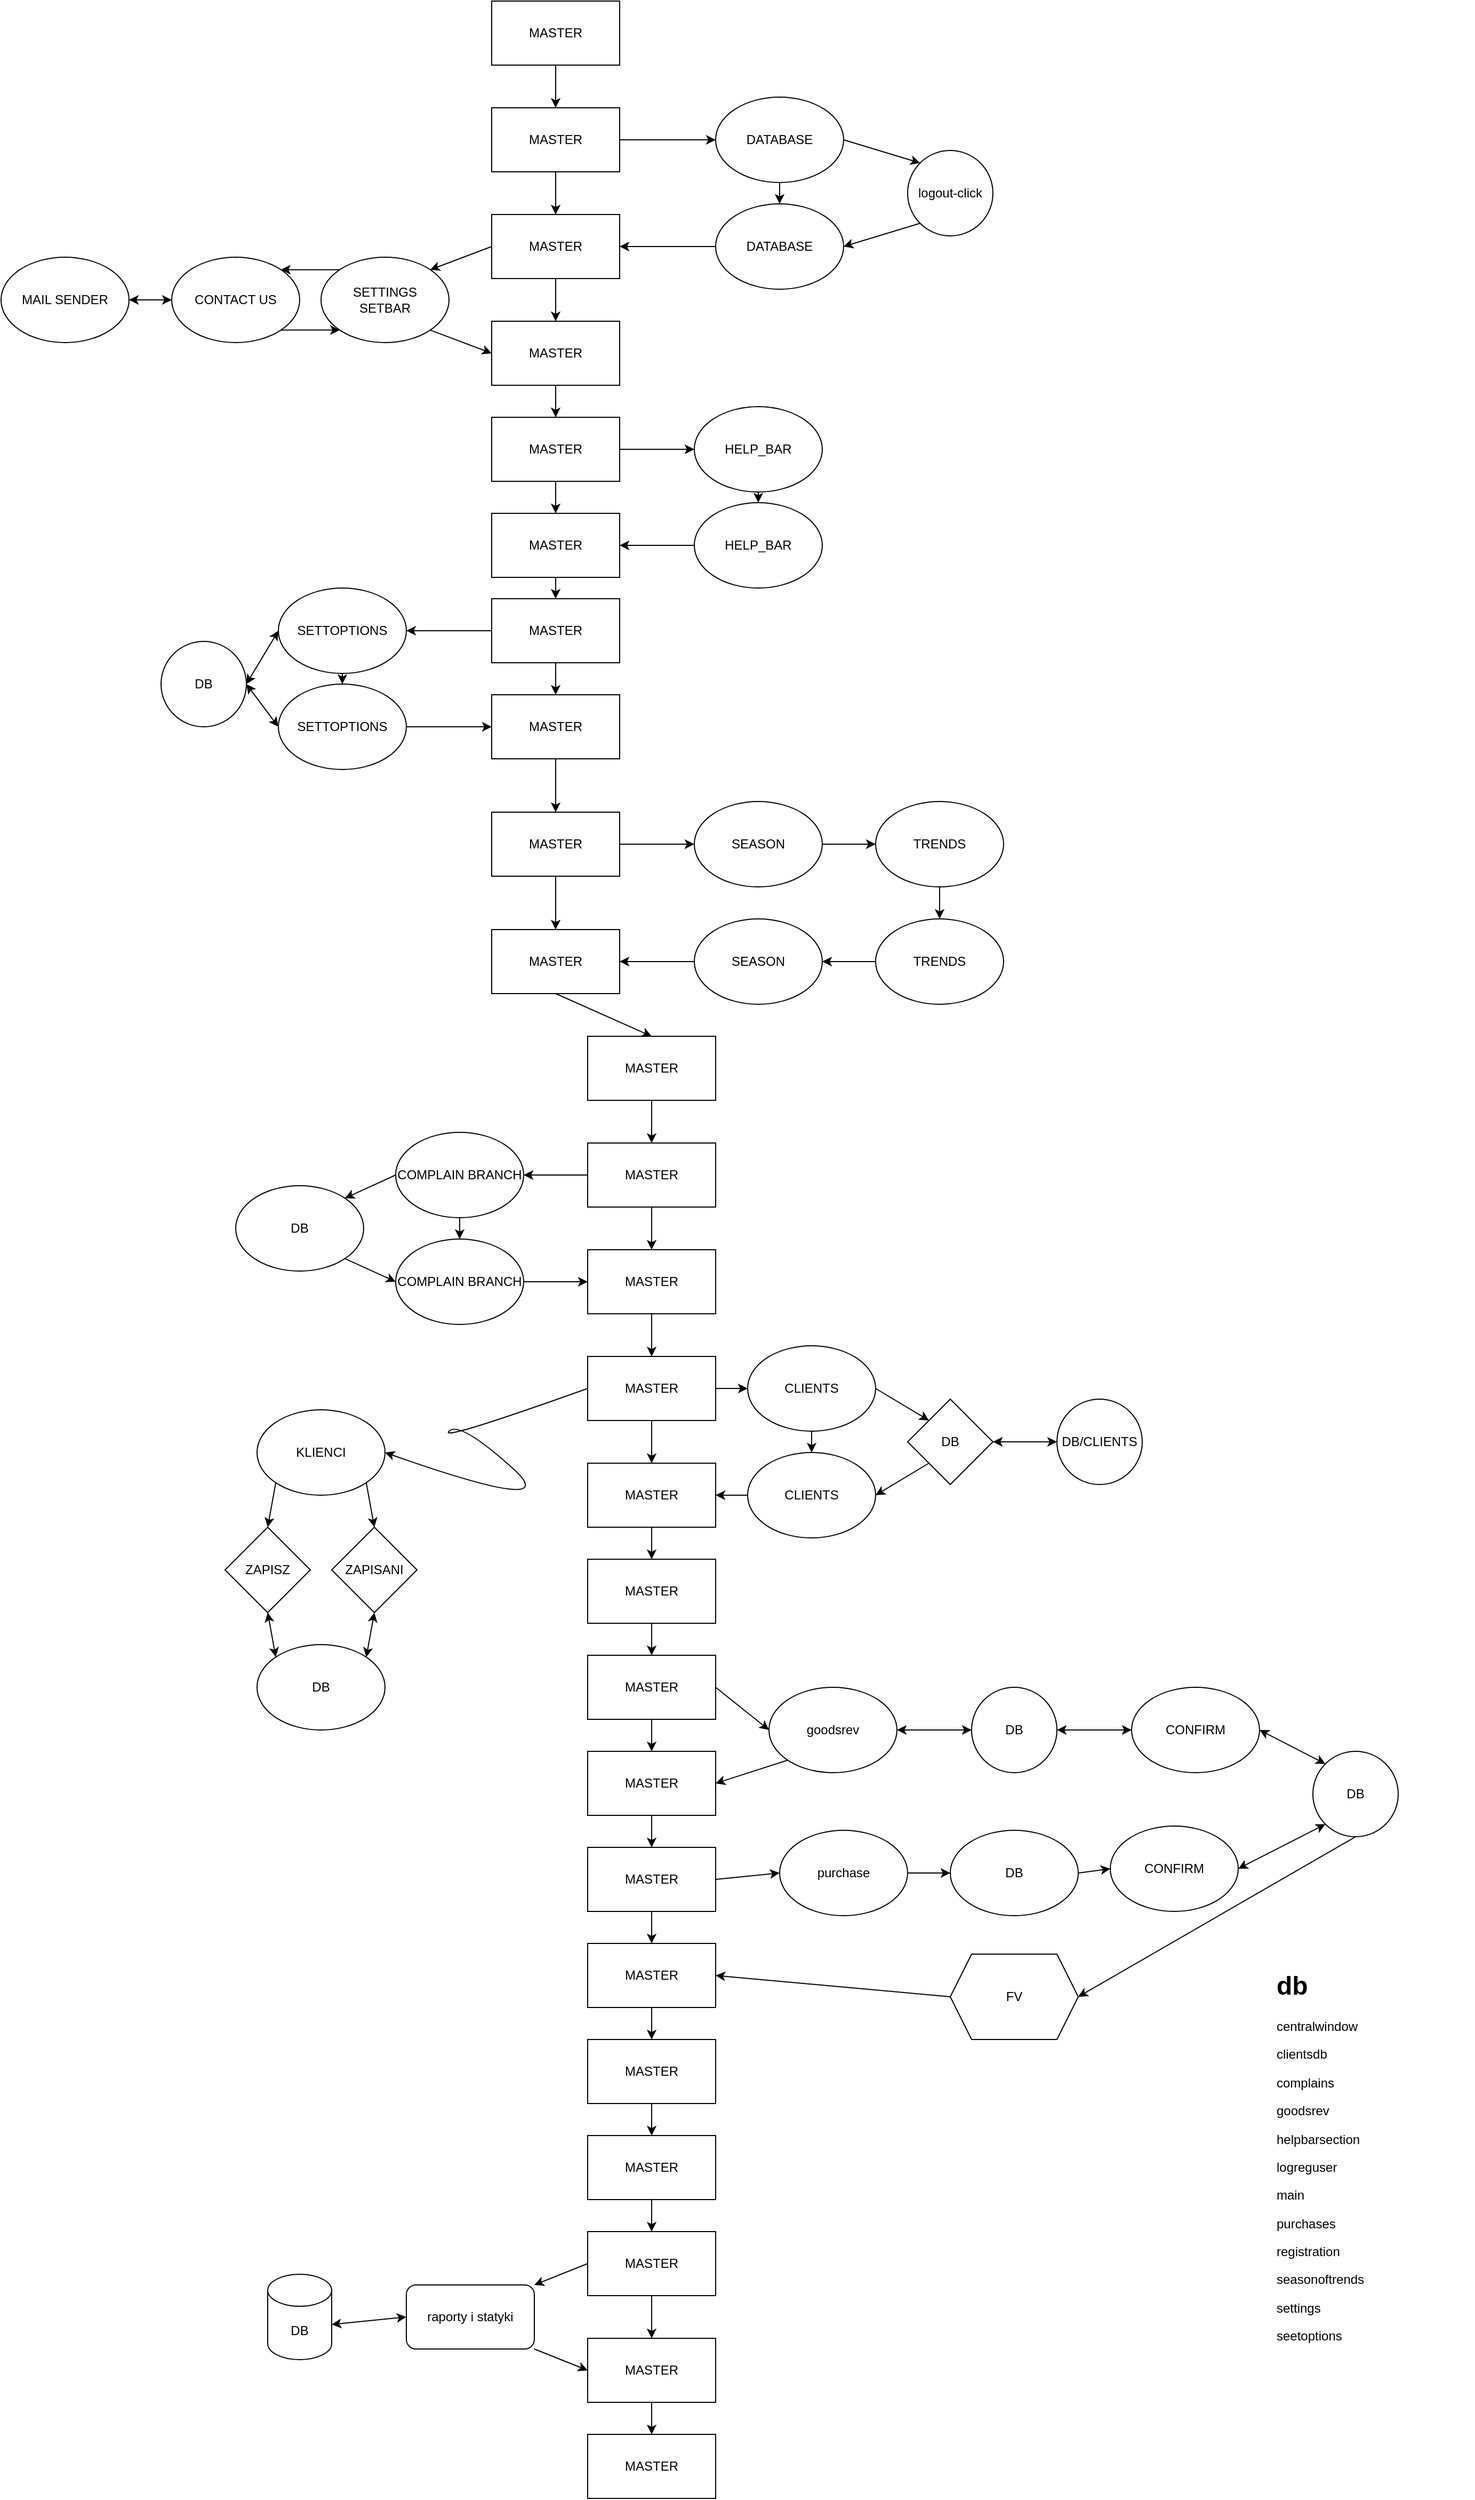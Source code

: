 <mxfile>
    <diagram id="oY0FXj-dNBYfwEyEiE-z" name="Page-1">
        <mxGraphModel dx="1971" dy="648" grid="1" gridSize="10" guides="1" tooltips="1" connect="1" arrows="1" fold="1" page="1" pageScale="1" pageWidth="827" pageHeight="1169" math="0" shadow="0">
            <root>
                <mxCell id="0"/>
                <mxCell id="1" parent="0"/>
                <mxCell id="2" value="MASTER" style="rounded=0;whiteSpace=wrap;html=1;" parent="1" vertex="1">
                    <mxGeometry x="320" y="40" width="120" height="60" as="geometry"/>
                </mxCell>
                <mxCell id="3" value="MASTER" style="rounded=0;whiteSpace=wrap;html=1;" parent="1" vertex="1">
                    <mxGeometry x="320" y="140" width="120" height="60" as="geometry"/>
                </mxCell>
                <mxCell id="4" value="MASTER" style="rounded=0;whiteSpace=wrap;html=1;" parent="1" vertex="1">
                    <mxGeometry x="320" y="240" width="120" height="60" as="geometry"/>
                </mxCell>
                <mxCell id="5" value="" style="endArrow=classic;html=1;exitX=0.5;exitY=1;exitDx=0;exitDy=0;entryX=0.5;entryY=0;entryDx=0;entryDy=0;" parent="1" source="2" target="3" edge="1">
                    <mxGeometry width="50" height="50" relative="1" as="geometry">
                        <mxPoint x="390" y="170" as="sourcePoint"/>
                        <mxPoint x="440" y="120" as="targetPoint"/>
                    </mxGeometry>
                </mxCell>
                <mxCell id="6" value="" style="endArrow=classic;html=1;exitX=0.5;exitY=1;exitDx=0;exitDy=0;" parent="1" source="3" target="4" edge="1">
                    <mxGeometry width="50" height="50" relative="1" as="geometry">
                        <mxPoint x="390" y="170" as="sourcePoint"/>
                        <mxPoint x="440" y="120" as="targetPoint"/>
                    </mxGeometry>
                </mxCell>
                <mxCell id="7" value="DATABASE" style="ellipse;whiteSpace=wrap;html=1;" parent="1" vertex="1">
                    <mxGeometry x="530" y="130" width="120" height="80" as="geometry"/>
                </mxCell>
                <mxCell id="8" value="DATABASE" style="ellipse;whiteSpace=wrap;html=1;" parent="1" vertex="1">
                    <mxGeometry x="530" y="230" width="120" height="80" as="geometry"/>
                </mxCell>
                <mxCell id="9" value="" style="endArrow=classic;html=1;exitX=0.5;exitY=1;exitDx=0;exitDy=0;entryX=0.5;entryY=0;entryDx=0;entryDy=0;" parent="1" source="7" target="8" edge="1">
                    <mxGeometry width="50" height="50" relative="1" as="geometry">
                        <mxPoint x="390" y="270" as="sourcePoint"/>
                        <mxPoint x="440" y="220" as="targetPoint"/>
                    </mxGeometry>
                </mxCell>
                <mxCell id="10" value="" style="endArrow=classic;html=1;exitX=1;exitY=0.5;exitDx=0;exitDy=0;entryX=0;entryY=0.5;entryDx=0;entryDy=0;" parent="1" source="3" target="7" edge="1">
                    <mxGeometry width="50" height="50" relative="1" as="geometry">
                        <mxPoint x="390" y="270" as="sourcePoint"/>
                        <mxPoint x="440" y="220" as="targetPoint"/>
                    </mxGeometry>
                </mxCell>
                <mxCell id="11" value="logout-click" style="ellipse;whiteSpace=wrap;html=1;aspect=fixed;" parent="1" vertex="1">
                    <mxGeometry x="710" y="180" width="80" height="80" as="geometry"/>
                </mxCell>
                <mxCell id="12" value="" style="endArrow=classic;html=1;exitX=1;exitY=0.5;exitDx=0;exitDy=0;entryX=0;entryY=0;entryDx=0;entryDy=0;" parent="1" source="7" target="11" edge="1">
                    <mxGeometry width="50" height="50" relative="1" as="geometry">
                        <mxPoint x="390" y="300" as="sourcePoint"/>
                        <mxPoint x="440" y="250" as="targetPoint"/>
                    </mxGeometry>
                </mxCell>
                <mxCell id="13" value="MASTER" style="rounded=0;whiteSpace=wrap;html=1;" parent="1" vertex="1">
                    <mxGeometry x="320" y="340" width="120" height="60" as="geometry"/>
                </mxCell>
                <mxCell id="14" value="" style="endArrow=classic;html=1;exitX=0.5;exitY=1;exitDx=0;exitDy=0;entryX=0.5;entryY=0;entryDx=0;entryDy=0;" parent="1" source="4" target="13" edge="1">
                    <mxGeometry width="50" height="50" relative="1" as="geometry">
                        <mxPoint x="390" y="300" as="sourcePoint"/>
                        <mxPoint x="440" y="250" as="targetPoint"/>
                    </mxGeometry>
                </mxCell>
                <mxCell id="15" value="" style="endArrow=classic;html=1;exitX=0;exitY=1;exitDx=0;exitDy=0;entryX=1;entryY=0.5;entryDx=0;entryDy=0;" parent="1" source="11" target="8" edge="1">
                    <mxGeometry width="50" height="50" relative="1" as="geometry">
                        <mxPoint x="390" y="300" as="sourcePoint"/>
                        <mxPoint x="440" y="250" as="targetPoint"/>
                    </mxGeometry>
                </mxCell>
                <mxCell id="16" value="" style="endArrow=classic;html=1;exitX=0;exitY=0.5;exitDx=0;exitDy=0;entryX=1;entryY=0.5;entryDx=0;entryDy=0;" parent="1" source="8" target="4" edge="1">
                    <mxGeometry width="50" height="50" relative="1" as="geometry">
                        <mxPoint x="390" y="290" as="sourcePoint"/>
                        <mxPoint x="440" y="240" as="targetPoint"/>
                    </mxGeometry>
                </mxCell>
                <mxCell id="17" value="SETTINGS&lt;br&gt;SETBAR" style="ellipse;whiteSpace=wrap;html=1;" parent="1" vertex="1">
                    <mxGeometry x="160" y="280" width="120" height="80" as="geometry"/>
                </mxCell>
                <mxCell id="19" value="" style="endArrow=classic;html=1;exitX=0;exitY=0.5;exitDx=0;exitDy=0;entryX=1;entryY=0;entryDx=0;entryDy=0;" parent="1" source="4" target="17" edge="1">
                    <mxGeometry width="50" height="50" relative="1" as="geometry">
                        <mxPoint x="390" y="290" as="sourcePoint"/>
                        <mxPoint x="440" y="240" as="targetPoint"/>
                    </mxGeometry>
                </mxCell>
                <mxCell id="37" style="edgeStyle=none;html=1;entryX=1;entryY=0;entryDx=0;entryDy=0;exitX=0;exitY=0;exitDx=0;exitDy=0;" parent="1" source="17" target="35" edge="1">
                    <mxGeometry relative="1" as="geometry"/>
                </mxCell>
                <mxCell id="21" value="MASTER" style="rounded=0;whiteSpace=wrap;html=1;" parent="1" vertex="1">
                    <mxGeometry x="320" y="430" width="120" height="60" as="geometry"/>
                </mxCell>
                <mxCell id="22" value="MASTER" style="rounded=0;whiteSpace=wrap;html=1;" parent="1" vertex="1">
                    <mxGeometry x="320" y="520" width="120" height="60" as="geometry"/>
                </mxCell>
                <mxCell id="23" value="" style="endArrow=classic;html=1;exitX=0.5;exitY=1;exitDx=0;exitDy=0;entryX=0.5;entryY=0;entryDx=0;entryDy=0;" parent="1" source="21" target="22" edge="1">
                    <mxGeometry width="50" height="50" relative="1" as="geometry">
                        <mxPoint x="390" y="460" as="sourcePoint"/>
                        <mxPoint x="440" y="410" as="targetPoint"/>
                    </mxGeometry>
                </mxCell>
                <mxCell id="24" value="" style="endArrow=classic;html=1;exitX=0.5;exitY=1;exitDx=0;exitDy=0;entryX=0.5;entryY=0;entryDx=0;entryDy=0;" parent="1" source="13" target="21" edge="1">
                    <mxGeometry width="50" height="50" relative="1" as="geometry">
                        <mxPoint x="390" y="460" as="sourcePoint"/>
                        <mxPoint x="440" y="410" as="targetPoint"/>
                    </mxGeometry>
                </mxCell>
                <mxCell id="25" value="HELP_BAR" style="ellipse;whiteSpace=wrap;html=1;" parent="1" vertex="1">
                    <mxGeometry x="510" y="510" width="120" height="80" as="geometry"/>
                </mxCell>
                <mxCell id="26" value="HELP_BAR" style="ellipse;whiteSpace=wrap;html=1;" parent="1" vertex="1">
                    <mxGeometry x="510" y="420" width="120" height="80" as="geometry"/>
                </mxCell>
                <mxCell id="27" value="" style="endArrow=classic;html=1;exitX=1;exitY=0.5;exitDx=0;exitDy=0;entryX=0;entryY=0.5;entryDx=0;entryDy=0;" parent="1" source="21" target="26" edge="1">
                    <mxGeometry width="50" height="50" relative="1" as="geometry">
                        <mxPoint x="390" y="460" as="sourcePoint"/>
                        <mxPoint x="440" y="410" as="targetPoint"/>
                    </mxGeometry>
                </mxCell>
                <mxCell id="28" value="" style="endArrow=classic;html=1;exitX=0.5;exitY=1;exitDx=0;exitDy=0;entryX=0.5;entryY=0;entryDx=0;entryDy=0;" parent="1" source="26" target="25" edge="1">
                    <mxGeometry width="50" height="50" relative="1" as="geometry">
                        <mxPoint x="390" y="460" as="sourcePoint"/>
                        <mxPoint x="440" y="410" as="targetPoint"/>
                    </mxGeometry>
                </mxCell>
                <mxCell id="29" value="" style="endArrow=classic;html=1;exitX=1;exitY=1;exitDx=0;exitDy=0;entryX=0;entryY=0.5;entryDx=0;entryDy=0;" parent="1" source="17" target="13" edge="1">
                    <mxGeometry width="50" height="50" relative="1" as="geometry">
                        <mxPoint x="390" y="310" as="sourcePoint"/>
                        <mxPoint x="440" y="260" as="targetPoint"/>
                    </mxGeometry>
                </mxCell>
                <mxCell id="30" value="" style="endArrow=classic;html=1;exitX=0;exitY=0.5;exitDx=0;exitDy=0;entryX=1;entryY=0.5;entryDx=0;entryDy=0;" parent="1" source="25" target="22" edge="1">
                    <mxGeometry width="50" height="50" relative="1" as="geometry">
                        <mxPoint x="390" y="510" as="sourcePoint"/>
                        <mxPoint x="440" y="460" as="targetPoint"/>
                    </mxGeometry>
                </mxCell>
                <mxCell id="31" value="MASTER" style="rounded=0;whiteSpace=wrap;html=1;" parent="1" vertex="1">
                    <mxGeometry x="320" y="600" width="120" height="60" as="geometry"/>
                </mxCell>
                <mxCell id="32" value="MASTER" style="rounded=0;whiteSpace=wrap;html=1;" parent="1" vertex="1">
                    <mxGeometry x="320" y="690" width="120" height="60" as="geometry"/>
                </mxCell>
                <mxCell id="33" value="" style="endArrow=classic;html=1;exitX=0.5;exitY=1;exitDx=0;exitDy=0;entryX=0.5;entryY=0;entryDx=0;entryDy=0;" parent="1" source="22" target="31" edge="1">
                    <mxGeometry width="50" height="50" relative="1" as="geometry">
                        <mxPoint x="390" y="510" as="sourcePoint"/>
                        <mxPoint x="440" y="460" as="targetPoint"/>
                    </mxGeometry>
                </mxCell>
                <mxCell id="34" value="" style="endArrow=classic;html=1;exitX=0.5;exitY=1;exitDx=0;exitDy=0;entryX=0.5;entryY=0;entryDx=0;entryDy=0;" parent="1" source="31" target="32" edge="1">
                    <mxGeometry width="50" height="50" relative="1" as="geometry">
                        <mxPoint x="390" y="510" as="sourcePoint"/>
                        <mxPoint x="440" y="460" as="targetPoint"/>
                    </mxGeometry>
                </mxCell>
                <mxCell id="35" value="CONTACT US" style="ellipse;whiteSpace=wrap;html=1;" parent="1" vertex="1">
                    <mxGeometry x="20" y="280" width="120" height="80" as="geometry"/>
                </mxCell>
                <mxCell id="38" value="" style="endArrow=classic;html=1;exitX=1;exitY=1;exitDx=0;exitDy=0;entryX=0;entryY=1;entryDx=0;entryDy=0;" parent="1" source="35" target="17" edge="1">
                    <mxGeometry width="50" height="50" relative="1" as="geometry">
                        <mxPoint x="390" y="410" as="sourcePoint"/>
                        <mxPoint x="440" y="360" as="targetPoint"/>
                    </mxGeometry>
                </mxCell>
                <mxCell id="39" value="SETTOPTIONS" style="ellipse;whiteSpace=wrap;html=1;" parent="1" vertex="1">
                    <mxGeometry x="120" y="680" width="120" height="80" as="geometry"/>
                </mxCell>
                <mxCell id="40" value="SETTOPTIONS" style="ellipse;whiteSpace=wrap;html=1;" parent="1" vertex="1">
                    <mxGeometry x="120" y="590" width="120" height="80" as="geometry"/>
                </mxCell>
                <mxCell id="41" value="" style="endArrow=classic;html=1;exitX=0.5;exitY=1;exitDx=0;exitDy=0;" parent="1" source="32" edge="1">
                    <mxGeometry width="50" height="50" relative="1" as="geometry">
                        <mxPoint x="400" y="820" as="sourcePoint"/>
                        <mxPoint x="380" y="800" as="targetPoint"/>
                    </mxGeometry>
                </mxCell>
                <mxCell id="42" value="" style="endArrow=classic;html=1;exitX=1;exitY=0.5;exitDx=0;exitDy=0;entryX=0;entryY=0.5;entryDx=0;entryDy=0;" parent="1" source="39" target="32" edge="1">
                    <mxGeometry width="50" height="50" relative="1" as="geometry">
                        <mxPoint x="390" y="680" as="sourcePoint"/>
                        <mxPoint x="440" y="630" as="targetPoint"/>
                    </mxGeometry>
                </mxCell>
                <mxCell id="43" value="" style="endArrow=classic;html=1;entryX=0.5;entryY=0;entryDx=0;entryDy=0;exitX=0.5;exitY=1;exitDx=0;exitDy=0;" parent="1" source="40" target="39" edge="1">
                    <mxGeometry width="50" height="50" relative="1" as="geometry">
                        <mxPoint x="390" y="680" as="sourcePoint"/>
                        <mxPoint x="440" y="630" as="targetPoint"/>
                    </mxGeometry>
                </mxCell>
                <mxCell id="44" value="" style="endArrow=classic;html=1;exitX=0;exitY=0.5;exitDx=0;exitDy=0;entryX=1;entryY=0.5;entryDx=0;entryDy=0;" parent="1" source="31" target="40" edge="1">
                    <mxGeometry width="50" height="50" relative="1" as="geometry">
                        <mxPoint x="390" y="680" as="sourcePoint"/>
                        <mxPoint x="440" y="630" as="targetPoint"/>
                    </mxGeometry>
                </mxCell>
                <mxCell id="46" value="MASTER" style="rounded=0;whiteSpace=wrap;html=1;" parent="1" vertex="1">
                    <mxGeometry x="320" y="800" width="120" height="60" as="geometry"/>
                </mxCell>
                <mxCell id="47" value="SEASON" style="ellipse;whiteSpace=wrap;html=1;" parent="1" vertex="1">
                    <mxGeometry x="510" y="900" width="120" height="80" as="geometry"/>
                </mxCell>
                <mxCell id="48" value="SEASON" style="ellipse;whiteSpace=wrap;html=1;" parent="1" vertex="1">
                    <mxGeometry x="510" y="790" width="120" height="80" as="geometry"/>
                </mxCell>
                <mxCell id="49" value="TRENDS" style="ellipse;whiteSpace=wrap;html=1;" parent="1" vertex="1">
                    <mxGeometry x="680" y="790" width="120" height="80" as="geometry"/>
                </mxCell>
                <mxCell id="50" value="TRENDS" style="ellipse;whiteSpace=wrap;html=1;" parent="1" vertex="1">
                    <mxGeometry x="680" y="900" width="120" height="80" as="geometry"/>
                </mxCell>
                <mxCell id="51" value="MASTER" style="rounded=0;whiteSpace=wrap;html=1;" parent="1" vertex="1">
                    <mxGeometry x="320" y="910" width="120" height="60" as="geometry"/>
                </mxCell>
                <mxCell id="52" value="MASTER" style="rounded=0;whiteSpace=wrap;html=1;" parent="1" vertex="1">
                    <mxGeometry x="410" y="1010" width="120" height="60" as="geometry"/>
                </mxCell>
                <mxCell id="53" value="" style="endArrow=classic;html=1;entryX=1;entryY=0.5;entryDx=0;entryDy=0;exitX=0;exitY=0.5;exitDx=0;exitDy=0;" parent="1" source="47" target="51" edge="1">
                    <mxGeometry width="50" height="50" relative="1" as="geometry">
                        <mxPoint x="390" y="910" as="sourcePoint"/>
                        <mxPoint x="440" y="860" as="targetPoint"/>
                    </mxGeometry>
                </mxCell>
                <mxCell id="54" value="" style="endArrow=classic;html=1;exitX=0;exitY=0.5;exitDx=0;exitDy=0;entryX=1;entryY=0.5;entryDx=0;entryDy=0;" parent="1" source="50" target="47" edge="1">
                    <mxGeometry width="50" height="50" relative="1" as="geometry">
                        <mxPoint x="390" y="910" as="sourcePoint"/>
                        <mxPoint x="440" y="860" as="targetPoint"/>
                    </mxGeometry>
                </mxCell>
                <mxCell id="55" value="" style="endArrow=classic;html=1;entryX=0.5;entryY=0;entryDx=0;entryDy=0;exitX=0.5;exitY=1;exitDx=0;exitDy=0;" parent="1" source="49" target="50" edge="1">
                    <mxGeometry width="50" height="50" relative="1" as="geometry">
                        <mxPoint x="390" y="910" as="sourcePoint"/>
                        <mxPoint x="440" y="860" as="targetPoint"/>
                    </mxGeometry>
                </mxCell>
                <mxCell id="56" value="" style="endArrow=classic;html=1;exitX=1;exitY=0.5;exitDx=0;exitDy=0;entryX=0;entryY=0.5;entryDx=0;entryDy=0;" parent="1" source="48" target="49" edge="1">
                    <mxGeometry width="50" height="50" relative="1" as="geometry">
                        <mxPoint x="390" y="910" as="sourcePoint"/>
                        <mxPoint x="440" y="860" as="targetPoint"/>
                    </mxGeometry>
                </mxCell>
                <mxCell id="57" value="" style="endArrow=classic;html=1;exitX=0.5;exitY=1;exitDx=0;exitDy=0;entryX=0.5;entryY=0;entryDx=0;entryDy=0;" parent="1" source="51" target="52" edge="1">
                    <mxGeometry width="50" height="50" relative="1" as="geometry">
                        <mxPoint x="390" y="910" as="sourcePoint"/>
                        <mxPoint x="440" y="860" as="targetPoint"/>
                    </mxGeometry>
                </mxCell>
                <mxCell id="58" value="" style="endArrow=classic;html=1;exitX=1;exitY=0.5;exitDx=0;exitDy=0;entryX=0;entryY=0.5;entryDx=0;entryDy=0;" parent="1" source="46" target="48" edge="1">
                    <mxGeometry width="50" height="50" relative="1" as="geometry">
                        <mxPoint x="390" y="910" as="sourcePoint"/>
                        <mxPoint x="440" y="860" as="targetPoint"/>
                    </mxGeometry>
                </mxCell>
                <mxCell id="59" value="" style="endArrow=classic;html=1;exitX=0.5;exitY=1;exitDx=0;exitDy=0;entryX=0.5;entryY=0;entryDx=0;entryDy=0;" parent="1" source="46" target="51" edge="1">
                    <mxGeometry width="50" height="50" relative="1" as="geometry">
                        <mxPoint x="390" y="910" as="sourcePoint"/>
                        <mxPoint x="440" y="860" as="targetPoint"/>
                    </mxGeometry>
                </mxCell>
                <mxCell id="60" value="MASTER" style="rounded=0;whiteSpace=wrap;html=1;" parent="1" vertex="1">
                    <mxGeometry x="410" y="1110" width="120" height="60" as="geometry"/>
                </mxCell>
                <mxCell id="61" value="MASTER" style="rounded=0;whiteSpace=wrap;html=1;" parent="1" vertex="1">
                    <mxGeometry x="410" y="1210" width="120" height="60" as="geometry"/>
                </mxCell>
                <mxCell id="62" value="" style="endArrow=classic;html=1;exitX=0.5;exitY=1;exitDx=0;exitDy=0;entryX=0.5;entryY=0;entryDx=0;entryDy=0;" parent="1" source="52" target="60" edge="1">
                    <mxGeometry width="50" height="50" relative="1" as="geometry">
                        <mxPoint x="390" y="1060" as="sourcePoint"/>
                        <mxPoint x="440" y="1010" as="targetPoint"/>
                    </mxGeometry>
                </mxCell>
                <mxCell id="63" value="" style="endArrow=classic;html=1;exitX=0.5;exitY=1;exitDx=0;exitDy=0;entryX=0.5;entryY=0;entryDx=0;entryDy=0;" parent="1" source="60" target="61" edge="1">
                    <mxGeometry width="50" height="50" relative="1" as="geometry">
                        <mxPoint x="390" y="1060" as="sourcePoint"/>
                        <mxPoint x="440" y="1010" as="targetPoint"/>
                    </mxGeometry>
                </mxCell>
                <mxCell id="64" value="COMPLAIN BRANCH" style="ellipse;whiteSpace=wrap;html=1;" parent="1" vertex="1">
                    <mxGeometry x="230" y="1100" width="120" height="80" as="geometry"/>
                </mxCell>
                <mxCell id="65" value="COMPLAIN BRANCH" style="ellipse;whiteSpace=wrap;html=1;" parent="1" vertex="1">
                    <mxGeometry x="230" y="1200" width="120" height="80" as="geometry"/>
                </mxCell>
                <mxCell id="66" value="" style="endArrow=classic;html=1;exitX=0;exitY=0.5;exitDx=0;exitDy=0;entryX=1;entryY=0.5;entryDx=0;entryDy=0;" parent="1" source="60" target="64" edge="1">
                    <mxGeometry width="50" height="50" relative="1" as="geometry">
                        <mxPoint x="390" y="1060" as="sourcePoint"/>
                        <mxPoint x="440" y="1010" as="targetPoint"/>
                    </mxGeometry>
                </mxCell>
                <mxCell id="67" value="" style="endArrow=classic;html=1;exitX=0.5;exitY=1;exitDx=0;exitDy=0;entryX=0.5;entryY=0;entryDx=0;entryDy=0;" parent="1" source="64" target="65" edge="1">
                    <mxGeometry width="50" height="50" relative="1" as="geometry">
                        <mxPoint x="390" y="1060" as="sourcePoint"/>
                        <mxPoint x="440" y="1010" as="targetPoint"/>
                    </mxGeometry>
                </mxCell>
                <mxCell id="68" value="" style="endArrow=classic;html=1;exitX=1;exitY=0.5;exitDx=0;exitDy=0;entryX=0;entryY=0.5;entryDx=0;entryDy=0;" parent="1" source="65" target="61" edge="1">
                    <mxGeometry width="50" height="50" relative="1" as="geometry">
                        <mxPoint x="390" y="1060" as="sourcePoint"/>
                        <mxPoint x="440" y="1010" as="targetPoint"/>
                    </mxGeometry>
                </mxCell>
                <mxCell id="69" value="DB" style="ellipse;whiteSpace=wrap;html=1;" parent="1" vertex="1">
                    <mxGeometry x="80" y="1150" width="120" height="80" as="geometry"/>
                </mxCell>
                <mxCell id="70" value="" style="endArrow=classic;html=1;exitX=0;exitY=0.5;exitDx=0;exitDy=0;entryX=1;entryY=0;entryDx=0;entryDy=0;" parent="1" source="64" target="69" edge="1">
                    <mxGeometry width="50" height="50" relative="1" as="geometry">
                        <mxPoint x="390" y="1060" as="sourcePoint"/>
                        <mxPoint x="440" y="1010" as="targetPoint"/>
                    </mxGeometry>
                </mxCell>
                <mxCell id="71" value="" style="endArrow=classic;html=1;exitX=1;exitY=1;exitDx=0;exitDy=0;entryX=0;entryY=0.5;entryDx=0;entryDy=0;" parent="1" source="69" target="65" edge="1">
                    <mxGeometry width="50" height="50" relative="1" as="geometry">
                        <mxPoint x="390" y="1060" as="sourcePoint"/>
                        <mxPoint x="440" y="1010" as="targetPoint"/>
                    </mxGeometry>
                </mxCell>
                <mxCell id="72" value="MASTER" style="rounded=0;whiteSpace=wrap;html=1;" parent="1" vertex="1">
                    <mxGeometry x="410" y="1310" width="120" height="60" as="geometry"/>
                </mxCell>
                <mxCell id="73" value="" style="endArrow=classic;html=1;exitX=0.5;exitY=1;exitDx=0;exitDy=0;entryX=0.5;entryY=0;entryDx=0;entryDy=0;" parent="1" source="61" target="72" edge="1">
                    <mxGeometry width="50" height="50" relative="1" as="geometry">
                        <mxPoint x="390" y="1410" as="sourcePoint"/>
                        <mxPoint x="440" y="1360" as="targetPoint"/>
                    </mxGeometry>
                </mxCell>
                <mxCell id="74" value="MASTER" style="rounded=0;whiteSpace=wrap;html=1;" parent="1" vertex="1">
                    <mxGeometry x="410" y="1410" width="120" height="60" as="geometry"/>
                </mxCell>
                <mxCell id="75" value="" style="endArrow=classic;html=1;exitX=0.5;exitY=1;exitDx=0;exitDy=0;entryX=0.5;entryY=0;entryDx=0;entryDy=0;" parent="1" source="72" target="74" edge="1">
                    <mxGeometry width="50" height="50" relative="1" as="geometry">
                        <mxPoint x="390" y="1410" as="sourcePoint"/>
                        <mxPoint x="440" y="1360" as="targetPoint"/>
                    </mxGeometry>
                </mxCell>
                <mxCell id="76" value="CLIENTS" style="ellipse;whiteSpace=wrap;html=1;" parent="1" vertex="1">
                    <mxGeometry x="560" y="1300" width="120" height="80" as="geometry"/>
                </mxCell>
                <mxCell id="77" value="CLIENTS" style="ellipse;whiteSpace=wrap;html=1;" parent="1" vertex="1">
                    <mxGeometry x="560" y="1400" width="120" height="80" as="geometry"/>
                </mxCell>
                <mxCell id="78" value="" style="endArrow=classic;html=1;exitX=1;exitY=0.5;exitDx=0;exitDy=0;entryX=0;entryY=0.5;entryDx=0;entryDy=0;" parent="1" source="72" target="76" edge="1">
                    <mxGeometry width="50" height="50" relative="1" as="geometry">
                        <mxPoint x="390" y="1310" as="sourcePoint"/>
                        <mxPoint x="440" y="1260" as="targetPoint"/>
                    </mxGeometry>
                </mxCell>
                <mxCell id="79" value="" style="endArrow=classic;html=1;exitX=0.5;exitY=1;exitDx=0;exitDy=0;entryX=0.5;entryY=0;entryDx=0;entryDy=0;" parent="1" source="76" target="77" edge="1">
                    <mxGeometry width="50" height="50" relative="1" as="geometry">
                        <mxPoint x="390" y="1310" as="sourcePoint"/>
                        <mxPoint x="440" y="1260" as="targetPoint"/>
                    </mxGeometry>
                </mxCell>
                <mxCell id="80" value="" style="endArrow=classic;html=1;exitX=0;exitY=0.5;exitDx=0;exitDy=0;entryX=1;entryY=0.5;entryDx=0;entryDy=0;" parent="1" source="77" target="74" edge="1">
                    <mxGeometry width="50" height="50" relative="1" as="geometry">
                        <mxPoint x="390" y="1310" as="sourcePoint"/>
                        <mxPoint x="440" y="1260" as="targetPoint"/>
                    </mxGeometry>
                </mxCell>
                <mxCell id="81" value="DB" style="rhombus;whiteSpace=wrap;html=1;" parent="1" vertex="1">
                    <mxGeometry x="710" y="1350" width="80" height="80" as="geometry"/>
                </mxCell>
                <mxCell id="82" value="" style="endArrow=classic;html=1;exitX=1;exitY=0.5;exitDx=0;exitDy=0;entryX=0;entryY=0;entryDx=0;entryDy=0;" parent="1" source="76" target="81" edge="1">
                    <mxGeometry width="50" height="50" relative="1" as="geometry">
                        <mxPoint x="390" y="1310" as="sourcePoint"/>
                        <mxPoint x="440" y="1260" as="targetPoint"/>
                    </mxGeometry>
                </mxCell>
                <mxCell id="83" value="" style="endArrow=classic;html=1;exitX=0;exitY=1;exitDx=0;exitDy=0;entryX=1;entryY=0.5;entryDx=0;entryDy=0;" parent="1" source="81" target="77" edge="1">
                    <mxGeometry width="50" height="50" relative="1" as="geometry">
                        <mxPoint x="390" y="1310" as="sourcePoint"/>
                        <mxPoint x="440" y="1260" as="targetPoint"/>
                    </mxGeometry>
                </mxCell>
                <mxCell id="84" value="DB/CLIENTS" style="ellipse;whiteSpace=wrap;html=1;aspect=fixed;" parent="1" vertex="1">
                    <mxGeometry x="850" y="1350" width="80" height="80" as="geometry"/>
                </mxCell>
                <mxCell id="85" value="" style="endArrow=classic;startArrow=classic;html=1;exitX=1;exitY=0.5;exitDx=0;exitDy=0;entryX=0;entryY=0.5;entryDx=0;entryDy=0;" parent="1" source="81" target="84" edge="1">
                    <mxGeometry width="50" height="50" relative="1" as="geometry">
                        <mxPoint x="390" y="1410" as="sourcePoint"/>
                        <mxPoint x="440" y="1360" as="targetPoint"/>
                    </mxGeometry>
                </mxCell>
                <mxCell id="86" value="KLIENCI" style="ellipse;whiteSpace=wrap;html=1;" parent="1" vertex="1">
                    <mxGeometry x="100" y="1360" width="120" height="80" as="geometry"/>
                </mxCell>
                <mxCell id="87" value="ZAPISANI" style="rhombus;whiteSpace=wrap;html=1;" parent="1" vertex="1">
                    <mxGeometry x="170" y="1470" width="80" height="80" as="geometry"/>
                </mxCell>
                <mxCell id="88" value="ZAPISZ" style="rhombus;whiteSpace=wrap;html=1;" parent="1" vertex="1">
                    <mxGeometry x="70" y="1470" width="80" height="80" as="geometry"/>
                </mxCell>
                <mxCell id="89" value="DB" style="ellipse;whiteSpace=wrap;html=1;" parent="1" vertex="1">
                    <mxGeometry x="100" y="1580" width="120" height="80" as="geometry"/>
                </mxCell>
                <mxCell id="90" value="" style="endArrow=classic;html=1;exitX=1;exitY=1;exitDx=0;exitDy=0;entryX=0.5;entryY=0;entryDx=0;entryDy=0;" parent="1" source="86" target="87" edge="1">
                    <mxGeometry width="50" height="50" relative="1" as="geometry">
                        <mxPoint x="390" y="1410" as="sourcePoint"/>
                        <mxPoint x="440" y="1360" as="targetPoint"/>
                    </mxGeometry>
                </mxCell>
                <mxCell id="91" value="" style="endArrow=classic;html=1;exitX=0;exitY=1;exitDx=0;exitDy=0;entryX=0.5;entryY=0;entryDx=0;entryDy=0;" parent="1" source="86" target="88" edge="1">
                    <mxGeometry width="50" height="50" relative="1" as="geometry">
                        <mxPoint x="390" y="1410" as="sourcePoint"/>
                        <mxPoint x="440" y="1360" as="targetPoint"/>
                    </mxGeometry>
                </mxCell>
                <mxCell id="92" value="" style="endArrow=classic;startArrow=classic;html=1;exitX=0.5;exitY=1;exitDx=0;exitDy=0;entryX=0;entryY=0;entryDx=0;entryDy=0;" parent="1" source="88" target="89" edge="1">
                    <mxGeometry width="50" height="50" relative="1" as="geometry">
                        <mxPoint x="390" y="1410" as="sourcePoint"/>
                        <mxPoint x="440" y="1360" as="targetPoint"/>
                    </mxGeometry>
                </mxCell>
                <mxCell id="93" value="" style="endArrow=classic;startArrow=classic;html=1;exitX=0.5;exitY=1;exitDx=0;exitDy=0;entryX=1;entryY=0;entryDx=0;entryDy=0;" parent="1" source="87" target="89" edge="1">
                    <mxGeometry width="50" height="50" relative="1" as="geometry">
                        <mxPoint x="390" y="1410" as="sourcePoint"/>
                        <mxPoint x="440" y="1360" as="targetPoint"/>
                    </mxGeometry>
                </mxCell>
                <mxCell id="94" value="" style="curved=1;endArrow=classic;html=1;exitX=0;exitY=0.5;exitDx=0;exitDy=0;entryX=1;entryY=0.5;entryDx=0;entryDy=0;" parent="1" source="72" target="86" edge="1">
                    <mxGeometry width="50" height="50" relative="1" as="geometry">
                        <mxPoint x="390" y="1510" as="sourcePoint"/>
                        <mxPoint x="440" y="1460" as="targetPoint"/>
                        <Array as="points">
                            <mxPoint x="270" y="1390"/>
                            <mxPoint x="290" y="1370"/>
                            <mxPoint x="390" y="1460"/>
                        </Array>
                    </mxGeometry>
                </mxCell>
                <mxCell id="95" value="MASTER" style="rounded=0;whiteSpace=wrap;html=1;" parent="1" vertex="1">
                    <mxGeometry x="410" y="1500" width="120" height="60" as="geometry"/>
                </mxCell>
                <mxCell id="96" value="MASTER" style="rounded=0;whiteSpace=wrap;html=1;" parent="1" vertex="1">
                    <mxGeometry x="410" y="1590" width="120" height="60" as="geometry"/>
                </mxCell>
                <mxCell id="97" value="" style="endArrow=classic;html=1;exitX=0.5;exitY=1;exitDx=0;exitDy=0;entryX=0.5;entryY=0;entryDx=0;entryDy=0;" parent="1" source="95" target="96" edge="1">
                    <mxGeometry width="50" height="50" relative="1" as="geometry">
                        <mxPoint x="560" y="1510" as="sourcePoint"/>
                        <mxPoint x="610" y="1460" as="targetPoint"/>
                    </mxGeometry>
                </mxCell>
                <mxCell id="98" value="" style="endArrow=classic;html=1;exitX=0.5;exitY=1;exitDx=0;exitDy=0;entryX=0.5;entryY=0;entryDx=0;entryDy=0;" parent="1" source="74" target="95" edge="1">
                    <mxGeometry width="50" height="50" relative="1" as="geometry">
                        <mxPoint x="560" y="1510" as="sourcePoint"/>
                        <mxPoint x="610" y="1460" as="targetPoint"/>
                    </mxGeometry>
                </mxCell>
                <mxCell id="99" value="MASTER" style="rounded=0;whiteSpace=wrap;html=1;" parent="1" vertex="1">
                    <mxGeometry x="410" y="1680" width="120" height="60" as="geometry"/>
                </mxCell>
                <mxCell id="100" value="" style="endArrow=classic;html=1;exitX=0.5;exitY=1;exitDx=0;exitDy=0;entryX=0.5;entryY=0;entryDx=0;entryDy=0;" parent="1" source="96" target="99" edge="1">
                    <mxGeometry width="50" height="50" relative="1" as="geometry">
                        <mxPoint x="560" y="1610" as="sourcePoint"/>
                        <mxPoint x="610" y="1560" as="targetPoint"/>
                    </mxGeometry>
                </mxCell>
                <mxCell id="101" value="goodsrev" style="ellipse;whiteSpace=wrap;html=1;" parent="1" vertex="1">
                    <mxGeometry x="580" y="1620" width="120" height="80" as="geometry"/>
                </mxCell>
                <mxCell id="102" value="DB" style="ellipse;whiteSpace=wrap;html=1;aspect=fixed;" parent="1" vertex="1">
                    <mxGeometry x="770" y="1620" width="80" height="80" as="geometry"/>
                </mxCell>
                <mxCell id="103" value="" style="endArrow=classic;html=1;exitX=1;exitY=0.5;exitDx=0;exitDy=0;entryX=0;entryY=0.5;entryDx=0;entryDy=0;" parent="1" source="96" target="101" edge="1">
                    <mxGeometry width="50" height="50" relative="1" as="geometry">
                        <mxPoint x="560" y="1610" as="sourcePoint"/>
                        <mxPoint x="610" y="1560" as="targetPoint"/>
                    </mxGeometry>
                </mxCell>
                <mxCell id="104" value="" style="endArrow=classic;startArrow=classic;html=1;exitX=1;exitY=0.5;exitDx=0;exitDy=0;entryX=0;entryY=0.5;entryDx=0;entryDy=0;" parent="1" source="101" target="102" edge="1">
                    <mxGeometry width="50" height="50" relative="1" as="geometry">
                        <mxPoint x="560" y="1610" as="sourcePoint"/>
                        <mxPoint x="610" y="1560" as="targetPoint"/>
                    </mxGeometry>
                </mxCell>
                <mxCell id="105" value="" style="endArrow=classic;html=1;exitX=0;exitY=1;exitDx=0;exitDy=0;entryX=1;entryY=0.5;entryDx=0;entryDy=0;" parent="1" source="101" target="99" edge="1">
                    <mxGeometry width="50" height="50" relative="1" as="geometry">
                        <mxPoint x="560" y="1610" as="sourcePoint"/>
                        <mxPoint x="610" y="1560" as="targetPoint"/>
                    </mxGeometry>
                </mxCell>
                <mxCell id="106" value="MASTER&lt;br&gt;" style="rounded=0;whiteSpace=wrap;html=1;" parent="1" vertex="1">
                    <mxGeometry x="410" y="1770" width="120" height="60" as="geometry"/>
                </mxCell>
                <mxCell id="107" value="" style="endArrow=classic;html=1;exitX=0.5;exitY=1;exitDx=0;exitDy=0;entryX=0.5;entryY=0;entryDx=0;entryDy=0;" parent="1" source="99" target="106" edge="1">
                    <mxGeometry width="50" height="50" relative="1" as="geometry">
                        <mxPoint x="560" y="1710" as="sourcePoint"/>
                        <mxPoint x="610" y="1660" as="targetPoint"/>
                    </mxGeometry>
                </mxCell>
                <mxCell id="108" value="DB" style="ellipse;whiteSpace=wrap;html=1;aspect=fixed;" parent="1" vertex="1">
                    <mxGeometry x="10" y="640" width="80" height="80" as="geometry"/>
                </mxCell>
                <mxCell id="109" value="" style="endArrow=classic;startArrow=classic;html=1;exitX=1;exitY=0.5;exitDx=0;exitDy=0;entryX=0;entryY=0.5;entryDx=0;entryDy=0;" parent="1" source="108" target="40" edge="1">
                    <mxGeometry width="50" height="50" relative="1" as="geometry">
                        <mxPoint x="560" y="700" as="sourcePoint"/>
                        <mxPoint x="610" y="650" as="targetPoint"/>
                    </mxGeometry>
                </mxCell>
                <mxCell id="110" value="" style="endArrow=classic;startArrow=classic;html=1;exitX=1;exitY=0.5;exitDx=0;exitDy=0;entryX=0;entryY=0.5;entryDx=0;entryDy=0;" parent="1" source="108" target="39" edge="1">
                    <mxGeometry width="50" height="50" relative="1" as="geometry">
                        <mxPoint x="560" y="700" as="sourcePoint"/>
                        <mxPoint x="610" y="650" as="targetPoint"/>
                    </mxGeometry>
                </mxCell>
                <mxCell id="111" value="MAIL SENDER" style="ellipse;whiteSpace=wrap;html=1;" parent="1" vertex="1">
                    <mxGeometry x="-140" y="280" width="120" height="80" as="geometry"/>
                </mxCell>
                <mxCell id="112" value="" style="endArrow=classic;startArrow=classic;html=1;exitX=1;exitY=0.5;exitDx=0;exitDy=0;entryX=0;entryY=0.5;entryDx=0;entryDy=0;" parent="1" source="111" target="35" edge="1">
                    <mxGeometry width="50" height="50" relative="1" as="geometry">
                        <mxPoint x="360" y="300" as="sourcePoint"/>
                        <mxPoint x="410" y="250" as="targetPoint"/>
                    </mxGeometry>
                </mxCell>
                <mxCell id="113" value="CONFIRM" style="ellipse;whiteSpace=wrap;html=1;" parent="1" vertex="1">
                    <mxGeometry x="920" y="1620" width="120" height="80" as="geometry"/>
                </mxCell>
                <mxCell id="114" value="" style="endArrow=classic;startArrow=classic;html=1;exitX=1;exitY=0.5;exitDx=0;exitDy=0;entryX=0;entryY=0.5;entryDx=0;entryDy=0;" parent="1" source="102" target="113" edge="1">
                    <mxGeometry width="50" height="50" relative="1" as="geometry">
                        <mxPoint x="500" y="1600" as="sourcePoint"/>
                        <mxPoint x="550" y="1550" as="targetPoint"/>
                    </mxGeometry>
                </mxCell>
                <mxCell id="115" value="MASTER" style="rounded=0;whiteSpace=wrap;html=1;" parent="1" vertex="1">
                    <mxGeometry x="410" y="1860" width="120" height="60" as="geometry"/>
                </mxCell>
                <mxCell id="116" value="" style="endArrow=classic;html=1;exitX=0.5;exitY=1;exitDx=0;exitDy=0;entryX=0.5;entryY=0;entryDx=0;entryDy=0;" parent="1" source="106" target="115" edge="1">
                    <mxGeometry width="50" height="50" relative="1" as="geometry">
                        <mxPoint x="550" y="1810" as="sourcePoint"/>
                        <mxPoint x="600" y="1760" as="targetPoint"/>
                    </mxGeometry>
                </mxCell>
                <mxCell id="117" value="purchase" style="ellipse;whiteSpace=wrap;html=1;" parent="1" vertex="1">
                    <mxGeometry x="590" y="1754" width="120" height="80" as="geometry"/>
                </mxCell>
                <mxCell id="118" value="" style="endArrow=classic;html=1;exitX=1;exitY=0.5;exitDx=0;exitDy=0;entryX=0;entryY=0.5;entryDx=0;entryDy=0;" parent="1" source="106" target="117" edge="1">
                    <mxGeometry width="50" height="50" relative="1" as="geometry">
                        <mxPoint x="660" y="1810" as="sourcePoint"/>
                        <mxPoint x="710" y="1760" as="targetPoint"/>
                    </mxGeometry>
                </mxCell>
                <mxCell id="119" value="DB" style="ellipse;whiteSpace=wrap;html=1;" parent="1" vertex="1">
                    <mxGeometry x="750" y="1754" width="120" height="80" as="geometry"/>
                </mxCell>
                <mxCell id="120" value="" style="endArrow=classic;html=1;exitX=1;exitY=0.5;exitDx=0;exitDy=0;entryX=0;entryY=0.5;entryDx=0;entryDy=0;" parent="1" source="117" target="119" edge="1">
                    <mxGeometry width="50" height="50" relative="1" as="geometry">
                        <mxPoint x="660" y="1810" as="sourcePoint"/>
                        <mxPoint x="710" y="1760" as="targetPoint"/>
                    </mxGeometry>
                </mxCell>
                <mxCell id="121" value="CONFIRM" style="ellipse;whiteSpace=wrap;html=1;" parent="1" vertex="1">
                    <mxGeometry x="900" y="1750" width="120" height="80" as="geometry"/>
                </mxCell>
                <mxCell id="122" value="" style="endArrow=classic;html=1;exitX=1;exitY=0.5;exitDx=0;exitDy=0;entryX=0;entryY=0.5;entryDx=0;entryDy=0;" parent="1" source="119" target="121" edge="1">
                    <mxGeometry width="50" height="50" relative="1" as="geometry">
                        <mxPoint x="830" y="1810" as="sourcePoint"/>
                        <mxPoint x="880" y="1760" as="targetPoint"/>
                    </mxGeometry>
                </mxCell>
                <mxCell id="123" value="DB" style="ellipse;whiteSpace=wrap;html=1;aspect=fixed;" parent="1" vertex="1">
                    <mxGeometry x="1090" y="1680" width="80" height="80" as="geometry"/>
                </mxCell>
                <mxCell id="124" value="" style="endArrow=classic;startArrow=classic;html=1;entryX=1;entryY=0.5;entryDx=0;entryDy=0;exitX=0;exitY=0;exitDx=0;exitDy=0;" parent="1" source="123" target="113" edge="1">
                    <mxGeometry width="50" height="50" relative="1" as="geometry">
                        <mxPoint x="860" y="1810" as="sourcePoint"/>
                        <mxPoint x="910" y="1760" as="targetPoint"/>
                    </mxGeometry>
                </mxCell>
                <mxCell id="125" value="" style="endArrow=classic;startArrow=classic;html=1;entryX=0;entryY=1;entryDx=0;entryDy=0;exitX=1;exitY=0.5;exitDx=0;exitDy=0;" parent="1" source="121" target="123" edge="1">
                    <mxGeometry width="50" height="50" relative="1" as="geometry">
                        <mxPoint x="860" y="1810" as="sourcePoint"/>
                        <mxPoint x="910" y="1760" as="targetPoint"/>
                    </mxGeometry>
                </mxCell>
                <mxCell id="127" value="FV" style="shape=hexagon;perimeter=hexagonPerimeter2;whiteSpace=wrap;html=1;fixedSize=1;" parent="1" vertex="1">
                    <mxGeometry x="750" y="1870" width="120" height="80" as="geometry"/>
                </mxCell>
                <mxCell id="128" value="" style="endArrow=classic;html=1;exitX=0.5;exitY=1;exitDx=0;exitDy=0;entryX=1;entryY=0.5;entryDx=0;entryDy=0;" parent="1" source="123" target="127" edge="1">
                    <mxGeometry width="50" height="50" relative="1" as="geometry">
                        <mxPoint x="860" y="1860" as="sourcePoint"/>
                        <mxPoint x="910" y="1810" as="targetPoint"/>
                    </mxGeometry>
                </mxCell>
                <mxCell id="129" value="MASTER" style="rounded=0;whiteSpace=wrap;html=1;" parent="1" vertex="1">
                    <mxGeometry x="410" y="1950" width="120" height="60" as="geometry"/>
                </mxCell>
                <mxCell id="130" value="" style="endArrow=classic;html=1;exitX=0.5;exitY=1;exitDx=0;exitDy=0;entryX=0.5;entryY=0;entryDx=0;entryDy=0;" parent="1" source="115" target="129" edge="1">
                    <mxGeometry width="50" height="50" relative="1" as="geometry">
                        <mxPoint x="860" y="1860" as="sourcePoint"/>
                        <mxPoint x="910" y="1810" as="targetPoint"/>
                    </mxGeometry>
                </mxCell>
                <mxCell id="131" value="" style="endArrow=classic;html=1;exitX=0;exitY=0.5;exitDx=0;exitDy=0;entryX=1;entryY=0.5;entryDx=0;entryDy=0;" parent="1" source="127" target="115" edge="1">
                    <mxGeometry width="50" height="50" relative="1" as="geometry">
                        <mxPoint x="860" y="1860" as="sourcePoint"/>
                        <mxPoint x="910" y="1810" as="targetPoint"/>
                    </mxGeometry>
                </mxCell>
                <mxCell id="132" value="MASTER" style="rounded=0;whiteSpace=wrap;html=1;" parent="1" vertex="1">
                    <mxGeometry x="410" y="2040" width="120" height="60" as="geometry"/>
                </mxCell>
                <mxCell id="133" value="" style="endArrow=classic;html=1;exitX=0.5;exitY=1;exitDx=0;exitDy=0;entryX=0.5;entryY=0;entryDx=0;entryDy=0;" parent="1" source="129" target="132" edge="1">
                    <mxGeometry width="50" height="50" relative="1" as="geometry">
                        <mxPoint x="860" y="1860" as="sourcePoint"/>
                        <mxPoint x="910" y="1810" as="targetPoint"/>
                    </mxGeometry>
                </mxCell>
                <mxCell id="138" value="&lt;h1&gt;db&lt;/h1&gt;&lt;p&gt;centralwindow&lt;/p&gt;&lt;p&gt;clientsdb&lt;/p&gt;&lt;p&gt;complains&lt;/p&gt;&lt;p&gt;goodsrev&lt;/p&gt;&lt;p&gt;helpbarsection&lt;/p&gt;&lt;p&gt;logreguser&lt;/p&gt;&lt;p&gt;main&lt;/p&gt;&lt;p&gt;purchases&lt;/p&gt;&lt;p&gt;registration&lt;/p&gt;&lt;p&gt;seasonoftrends&lt;/p&gt;&lt;p&gt;settings&lt;/p&gt;&lt;p&gt;seetoptions&lt;/p&gt;" style="text;html=1;strokeColor=none;fillColor=none;spacing=5;spacingTop=-20;whiteSpace=wrap;overflow=hidden;rounded=0;" parent="1" vertex="1">
                    <mxGeometry x="1051" y="1880" width="190" height="360" as="geometry"/>
                </mxCell>
                <mxCell id="139" value="MASTER" style="rounded=0;whiteSpace=wrap;html=1;" parent="1" vertex="1">
                    <mxGeometry x="410" y="2130" width="120" height="60" as="geometry"/>
                </mxCell>
                <mxCell id="140" value="" style="endArrow=classic;html=1;exitX=0.5;exitY=1;exitDx=0;exitDy=0;entryX=0.5;entryY=0;entryDx=0;entryDy=0;" parent="1" source="132" target="139" edge="1">
                    <mxGeometry width="50" height="50" relative="1" as="geometry">
                        <mxPoint x="470" y="2110" as="sourcePoint"/>
                        <mxPoint x="520" y="2060" as="targetPoint"/>
                    </mxGeometry>
                </mxCell>
                <mxCell id="141" value="MASTER" style="rounded=0;whiteSpace=wrap;html=1;" vertex="1" parent="1">
                    <mxGeometry x="410" y="2320" width="120" height="60" as="geometry"/>
                </mxCell>
                <mxCell id="142" value="MASTER" style="rounded=0;whiteSpace=wrap;html=1;" vertex="1" parent="1">
                    <mxGeometry x="410" y="2230" width="120" height="60" as="geometry"/>
                </mxCell>
                <mxCell id="143" value="" style="endArrow=classic;html=1;exitX=0.5;exitY=1;exitDx=0;exitDy=0;entryX=0.5;entryY=0;entryDx=0;entryDy=0;" edge="1" parent="1" source="142" target="141">
                    <mxGeometry width="50" height="50" relative="1" as="geometry">
                        <mxPoint x="490" y="2130" as="sourcePoint"/>
                        <mxPoint x="540" y="2080" as="targetPoint"/>
                    </mxGeometry>
                </mxCell>
                <mxCell id="144" value="" style="endArrow=classic;html=1;exitX=0.5;exitY=1;exitDx=0;exitDy=0;entryX=0.5;entryY=0;entryDx=0;entryDy=0;" edge="1" parent="1" source="139" target="142">
                    <mxGeometry width="50" height="50" relative="1" as="geometry">
                        <mxPoint x="490" y="2130" as="sourcePoint"/>
                        <mxPoint x="540" y="2080" as="targetPoint"/>
                    </mxGeometry>
                </mxCell>
                <mxCell id="145" value="raporty i statyki" style="rounded=1;whiteSpace=wrap;html=1;" vertex="1" parent="1">
                    <mxGeometry x="240" y="2180" width="120" height="60" as="geometry"/>
                </mxCell>
                <mxCell id="146" value="" style="endArrow=classic;html=1;exitX=0;exitY=0.5;exitDx=0;exitDy=0;entryX=1;entryY=0;entryDx=0;entryDy=0;" edge="1" parent="1" source="139" target="145">
                    <mxGeometry width="50" height="50" relative="1" as="geometry">
                        <mxPoint x="490" y="2230" as="sourcePoint"/>
                        <mxPoint x="540" y="2180" as="targetPoint"/>
                    </mxGeometry>
                </mxCell>
                <mxCell id="147" value="" style="endArrow=classic;html=1;exitX=1;exitY=1;exitDx=0;exitDy=0;entryX=0;entryY=0.5;entryDx=0;entryDy=0;" edge="1" parent="1" source="145" target="142">
                    <mxGeometry width="50" height="50" relative="1" as="geometry">
                        <mxPoint x="490" y="2230" as="sourcePoint"/>
                        <mxPoint x="540" y="2180" as="targetPoint"/>
                    </mxGeometry>
                </mxCell>
                <mxCell id="148" value="DB" style="shape=cylinder3;whiteSpace=wrap;html=1;boundedLbl=1;backgroundOutline=1;size=15;" vertex="1" parent="1">
                    <mxGeometry x="110" y="2170" width="60" height="80" as="geometry"/>
                </mxCell>
                <mxCell id="149" value="" style="endArrow=classic;startArrow=classic;html=1;exitX=1;exitY=0.588;exitDx=0;exitDy=0;exitPerimeter=0;entryX=0;entryY=0.5;entryDx=0;entryDy=0;" edge="1" parent="1" source="148" target="145">
                    <mxGeometry width="50" height="50" relative="1" as="geometry">
                        <mxPoint x="490" y="2230" as="sourcePoint"/>
                        <mxPoint x="540" y="2180" as="targetPoint"/>
                    </mxGeometry>
                </mxCell>
            </root>
        </mxGraphModel>
    </diagram>
</mxfile>